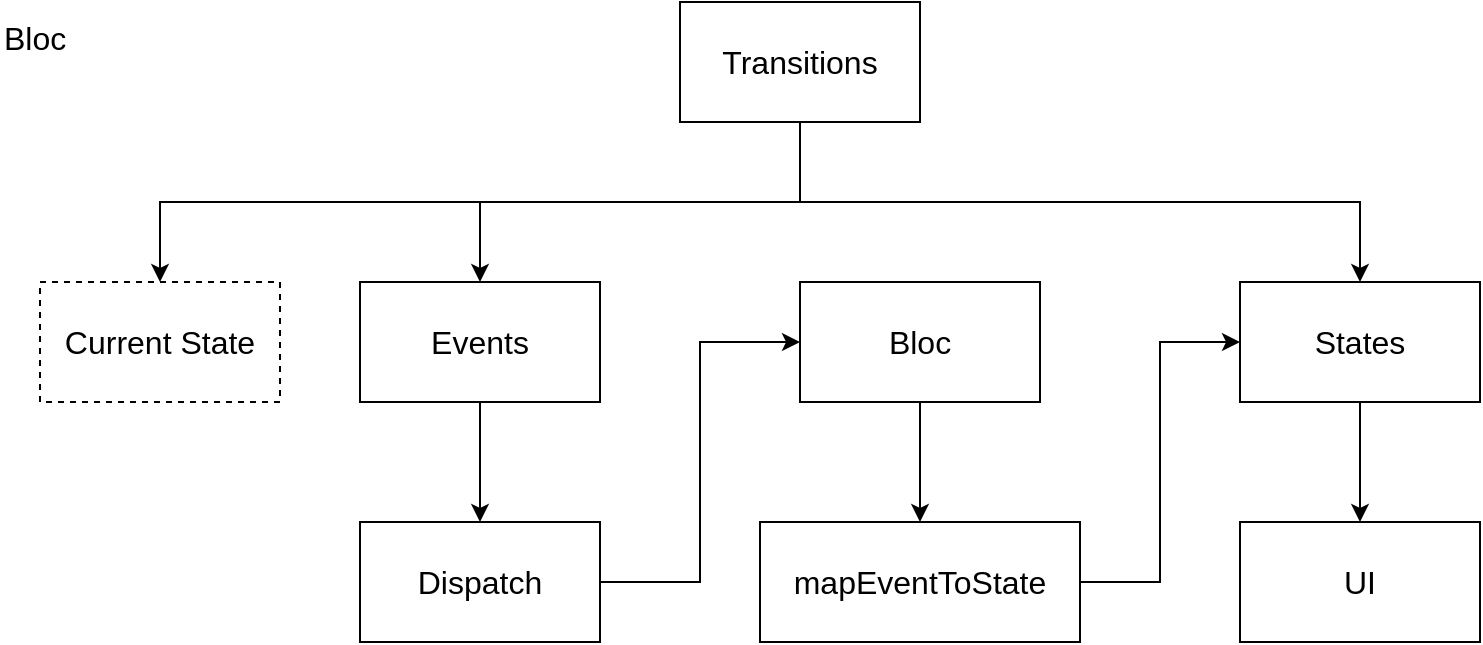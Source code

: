 <mxfile version="11.3.0" type="github" pages="1"><diagram id="Tje5WOnCuDHBkBCNM3Nm" name="第 1 页"><mxGraphModel dx="1773" dy="646" grid="1" gridSize="10" guides="1" tooltips="1" connect="1" arrows="1" fold="1" page="1" pageScale="1" pageWidth="827" pageHeight="1169" math="0" shadow="0"><root><mxCell id="0"/><mxCell id="1" parent="0"/><mxCell id="KHnN34AJzrt0fC6Z8Z0L-12" style="edgeStyle=orthogonalEdgeStyle;rounded=0;orthogonalLoop=1;jettySize=auto;html=1;exitX=1;exitY=0.5;exitDx=0;exitDy=0;entryX=0;entryY=0.5;entryDx=0;entryDy=0;" parent="1" source="KHnN34AJzrt0fC6Z8Z0L-14" target="KHnN34AJzrt0fC6Z8Z0L-2" edge="1"><mxGeometry relative="1" as="geometry"/></mxCell><mxCell id="KHnN34AJzrt0fC6Z8Z0L-15" style="edgeStyle=orthogonalEdgeStyle;rounded=0;orthogonalLoop=1;jettySize=auto;html=1;exitX=0.5;exitY=1;exitDx=0;exitDy=0;entryX=0.5;entryY=0;entryDx=0;entryDy=0;" parent="1" source="KHnN34AJzrt0fC6Z8Z0L-1" target="KHnN34AJzrt0fC6Z8Z0L-14" edge="1"><mxGeometry relative="1" as="geometry"/></mxCell><mxCell id="KHnN34AJzrt0fC6Z8Z0L-1" value="&lt;font style=&quot;font-size: 16px&quot;&gt;Bloc&lt;/font&gt;" style="rounded=0;whiteSpace=wrap;html=1;" parent="1" vertex="1"><mxGeometry x="60" y="300" width="120" height="60" as="geometry"/></mxCell><mxCell id="KHnN34AJzrt0fC6Z8Z0L-13" style="edgeStyle=orthogonalEdgeStyle;rounded=0;orthogonalLoop=1;jettySize=auto;html=1;exitX=0.5;exitY=1;exitDx=0;exitDy=0;entryX=0.5;entryY=0;entryDx=0;entryDy=0;" parent="1" source="KHnN34AJzrt0fC6Z8Z0L-2" target="KHnN34AJzrt0fC6Z8Z0L-3" edge="1"><mxGeometry relative="1" as="geometry"/></mxCell><mxCell id="KHnN34AJzrt0fC6Z8Z0L-2" value="&lt;font style=&quot;font-size: 16px&quot;&gt;States&lt;/font&gt;" style="rounded=0;whiteSpace=wrap;html=1;" parent="1" vertex="1"><mxGeometry x="280" y="300" width="120" height="60" as="geometry"/></mxCell><mxCell id="KHnN34AJzrt0fC6Z8Z0L-3" value="&lt;font style=&quot;font-size: 16px&quot;&gt;UI&lt;/font&gt;" style="rounded=0;whiteSpace=wrap;html=1;" parent="1" vertex="1"><mxGeometry x="280" y="420" width="120" height="60" as="geometry"/></mxCell><mxCell id="KHnN34AJzrt0fC6Z8Z0L-17" style="edgeStyle=orthogonalEdgeStyle;rounded=0;orthogonalLoop=1;jettySize=auto;html=1;exitX=0.5;exitY=1;exitDx=0;exitDy=0;" parent="1" source="KHnN34AJzrt0fC6Z8Z0L-5" target="KHnN34AJzrt0fC6Z8Z0L-16" edge="1"><mxGeometry relative="1" as="geometry"/></mxCell><mxCell id="KHnN34AJzrt0fC6Z8Z0L-5" value="&lt;font style=&quot;font-size: 16px&quot;&gt;Events&lt;/font&gt;" style="rounded=0;whiteSpace=wrap;html=1;" parent="1" vertex="1"><mxGeometry x="-160" y="300" width="120" height="60" as="geometry"/></mxCell><mxCell id="KHnN34AJzrt0fC6Z8Z0L-6" value="&lt;font style=&quot;font-size: 16px&quot;&gt;Current State&lt;/font&gt;" style="rounded=0;whiteSpace=wrap;html=1;dashed=1;" parent="1" vertex="1"><mxGeometry x="-320" y="300" width="120" height="60" as="geometry"/></mxCell><mxCell id="KHnN34AJzrt0fC6Z8Z0L-8" style="edgeStyle=orthogonalEdgeStyle;rounded=0;orthogonalLoop=1;jettySize=auto;html=1;exitX=0.5;exitY=1;exitDx=0;exitDy=0;entryX=0.5;entryY=0;entryDx=0;entryDy=0;" parent="1" source="KHnN34AJzrt0fC6Z8Z0L-7" target="KHnN34AJzrt0fC6Z8Z0L-6" edge="1"><mxGeometry relative="1" as="geometry"/></mxCell><mxCell id="KHnN34AJzrt0fC6Z8Z0L-9" style="edgeStyle=orthogonalEdgeStyle;rounded=0;orthogonalLoop=1;jettySize=auto;html=1;exitX=0.5;exitY=1;exitDx=0;exitDy=0;" parent="1" source="KHnN34AJzrt0fC6Z8Z0L-7" target="KHnN34AJzrt0fC6Z8Z0L-5" edge="1"><mxGeometry relative="1" as="geometry"/></mxCell><mxCell id="KHnN34AJzrt0fC6Z8Z0L-10" style="edgeStyle=orthogonalEdgeStyle;rounded=0;orthogonalLoop=1;jettySize=auto;html=1;exitX=0.5;exitY=1;exitDx=0;exitDy=0;entryX=0.5;entryY=0;entryDx=0;entryDy=0;" parent="1" source="KHnN34AJzrt0fC6Z8Z0L-7" target="KHnN34AJzrt0fC6Z8Z0L-2" edge="1"><mxGeometry relative="1" as="geometry"/></mxCell><mxCell id="KHnN34AJzrt0fC6Z8Z0L-7" value="&lt;font style=&quot;font-size: 16px&quot;&gt;Transitions&lt;/font&gt;" style="rounded=0;whiteSpace=wrap;html=1;" parent="1" vertex="1"><mxGeometry y="160" width="120" height="60" as="geometry"/></mxCell><mxCell id="KHnN34AJzrt0fC6Z8Z0L-14" value="&lt;font style=&quot;font-size: 16px&quot;&gt;mapEventToState&lt;/font&gt;" style="rounded=0;whiteSpace=wrap;html=1;" parent="1" vertex="1"><mxGeometry x="40" y="420" width="160" height="60" as="geometry"/></mxCell><mxCell id="KHnN34AJzrt0fC6Z8Z0L-18" style="edgeStyle=orthogonalEdgeStyle;rounded=0;orthogonalLoop=1;jettySize=auto;html=1;exitX=1;exitY=0.5;exitDx=0;exitDy=0;entryX=0;entryY=0.5;entryDx=0;entryDy=0;" parent="1" source="KHnN34AJzrt0fC6Z8Z0L-16" target="KHnN34AJzrt0fC6Z8Z0L-1" edge="1"><mxGeometry relative="1" as="geometry"/></mxCell><mxCell id="KHnN34AJzrt0fC6Z8Z0L-16" value="&lt;font style=&quot;font-size: 16px&quot;&gt;Dispatch&lt;/font&gt;" style="rounded=0;whiteSpace=wrap;html=1;" parent="1" vertex="1"><mxGeometry x="-160" y="420" width="120" height="60" as="geometry"/></mxCell><mxCell id="KHnN34AJzrt0fC6Z8Z0L-19" value="&lt;font style=&quot;font-size: 16px&quot;&gt;Bloc&lt;/font&gt;" style="text;html=1;resizable=0;points=[];autosize=1;align=left;verticalAlign=top;spacingTop=-4;" parent="1" vertex="1"><mxGeometry x="-340" y="166" width="50" height="20" as="geometry"/></mxCell></root></mxGraphModel></diagram></mxfile>
